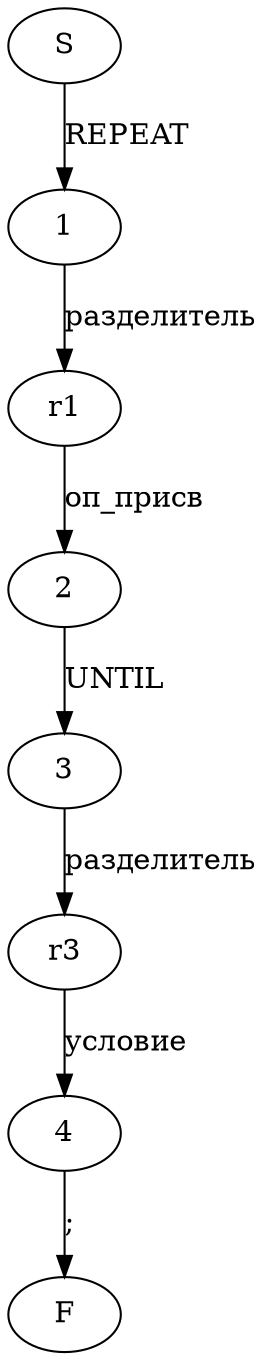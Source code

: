 digraph repeat_gr {
	S->1[label="REPEAT"];
	1->r1[label="разделитель"];
	r1->2[label="оп_присв"];
	2->3[label="UNTIL"];
	3->r3[label="разделитель"];
	r3->4[label="условие"];
	4->F[label=";"];
}
digraph оп_присв_gr {
	S->1[label="лев_ч"];
	1->r1[label="разделитель"];
	r1->2[label=":"];
	1->2[label=":"];
	2->3[label="="];
	3->r3[label="разделитель"];
	r3->F[label="прав_ч"];
	3->F[label="прав_ч"];
}
digraph условие_gr {
	S->F[label="отношение"];
	S->1[label="("];
	1->r1[label="разделитель"];
	r1->2[label="отношение"];
	1->2[label="отношение"];
	2->3[label=")"];
	3->r3[label="разделитель"];
	r3->4[label="логич_оп"];
	3->4[label="логич_оп"];
	4->r4[label="разделитель"];
	r4->5[label="("];
	4->5[label="("];
	5->r5[label="разделитель"];
	5->6[label="отношение"];
	r5->6[label="отношение"];
	6->7[label=")"];
	7->F[label="разделитель"];
	7->F[label="⊥"];
	r3->F[label="⊥"];
	3->F[label="⊥"];
}
digraph лев_ч_gr {
	S->1[label="идентификатор"];
	1->2[label="["];
	2->r2[label="разделитель"];
	r2->3[label="константа"];
	2->3[label="константа"];
	r2->3[label="идентификатор"];
	2->3[label="идентификатор"];
	3->r3[label="разделитель"];
	r3->F[label="]"];
	3->F[label="]"];
	1->F[label="⊥"];
}
digraph прав_ч_gr {
	S->1[label="операнд"];
	1->3[label="разделитель"];
	3->4[label="+|-|*|/"];
	4->2[label="разделитель"];
	1->4[label="+|-|*|/"];
	3->5[label="DIV|MOD"];
	5->2[label="разделитель"];
	4->6[label="операнд"];
	2->6[label="операнд"];
	3->F[label="⊥"];
	6->F[label="разделитель"];
}
digraph отношение_gr {
	S->1[label="операнд"];
	1->r1[label="разделитель"];
	r1->2[label="отношения_оп"];
	1->2[label="отношения_оп"];
	2->r2[label="разделитель"];
	r2->3[label="операнд"];
	2->3[label="операнд"];
	3->F[label="разделитель"];
	3->F[label="⊥"];
	1->F[label="⊥"];
	r1->F[label="⊥"];
}
digraph идентификатор_gr {
	S->1[label="буква"];
	S->1[label="_"];
	1->1[label="буква"];
	1->1[label="цифра"];
	1->1[label="_"];
	1->F[label="⊥"];
}
digraph константа_gr {
	S->1[label="1|..|9"];
	S->2[label="-"];
	2->1[label="1|..|9"];
	1->1[label="цифра"];
	1->F[label="⊥"];
	S->F[label="0"];
}
digraph операнд_gr {
	S->F[label="константа_любая"];
	S->1[label="идентификатор"];
	1->2[label="["];
	2->r2[label="разделитель"];
	r2->3[label="константа"];
	2->3[label="константа"];
	r2->3[label="идентификатор"];
	2->3[label="идентификатор"];
	3->r3[label="разделитель"];
	r3->F[label="]"];
	3->F[label="]"];
	1->F[label="⊥"];
}
digraph константа_любая_gr {
	S->1[label="1|..|9"];
	S->3[label="-"];
	3->1[label="1|..|9"];
	1->1[label="цифра"];
	2->5[label="цифра"];
	5->5[label="цифра"];
	1->F[label="⊥"];
	5->F[label="⊥"];
	S->6[label="0"];
	6->F[label="⊥"];
	4->2[label="."];
	1->2[label="."];
	6->2[label="."];
	3->4[label="0"];
}
digraph логич_оп_gr {
	S->F[label="AND|OR|XOR"];
}
digraph отношения_оп_gr {
	S->F[label="="];
	S->1[label="<"];
	1->F[label="="];
	1->F[label=">"];
	1->F[label="⊥"];
	S->2[label=">"];
	2->F[label="="];
	2->F[label="⊥"];
}
digraph разделитель_gr {
	S->1[label=" "];
	1->1[label=" "];
	1->F[label="⊥"];
}
digraph буква_gr {
	S->F[label="a|..|z"];
	S->F[label="A|..|Z"];
}
digraph цифра_gr {
	S->F[label="0|..|9"];
}
digraph REPEAT_gr {
	S->1[label="R"];
	1->2[label="E"];
	2->3[label="P"];
	3->4[label="E"];
	4->5[label="A"];
	5->F[label="T"];
}
digraph UNTIL_gr {
	S->1[label="U"];
	1->2[label="N"];
	2->3[label="T"];
	3->4[label="I"];
	4->F[label="L"];
}
digraph DIV_gr {
	S->1[label="D"];
	1->2[label="I"];
	2->F[label="V"];
}
digraph MOD_gr {
	S->1[label="M"];
	1->2[label="O"];
	2->F[label="D"];
}
digraph AND_gr {
	S->1[label="A"];
	1->2[label="N"];
	2->F[label="D"];
}
digraph OR_gr {
	S->1[label="O"];
	1->F[label="R"];
}
digraph XOR_gr {
	S->1[label="X"];
	1->2[label="O"];
	2->F[label="R"];
}
